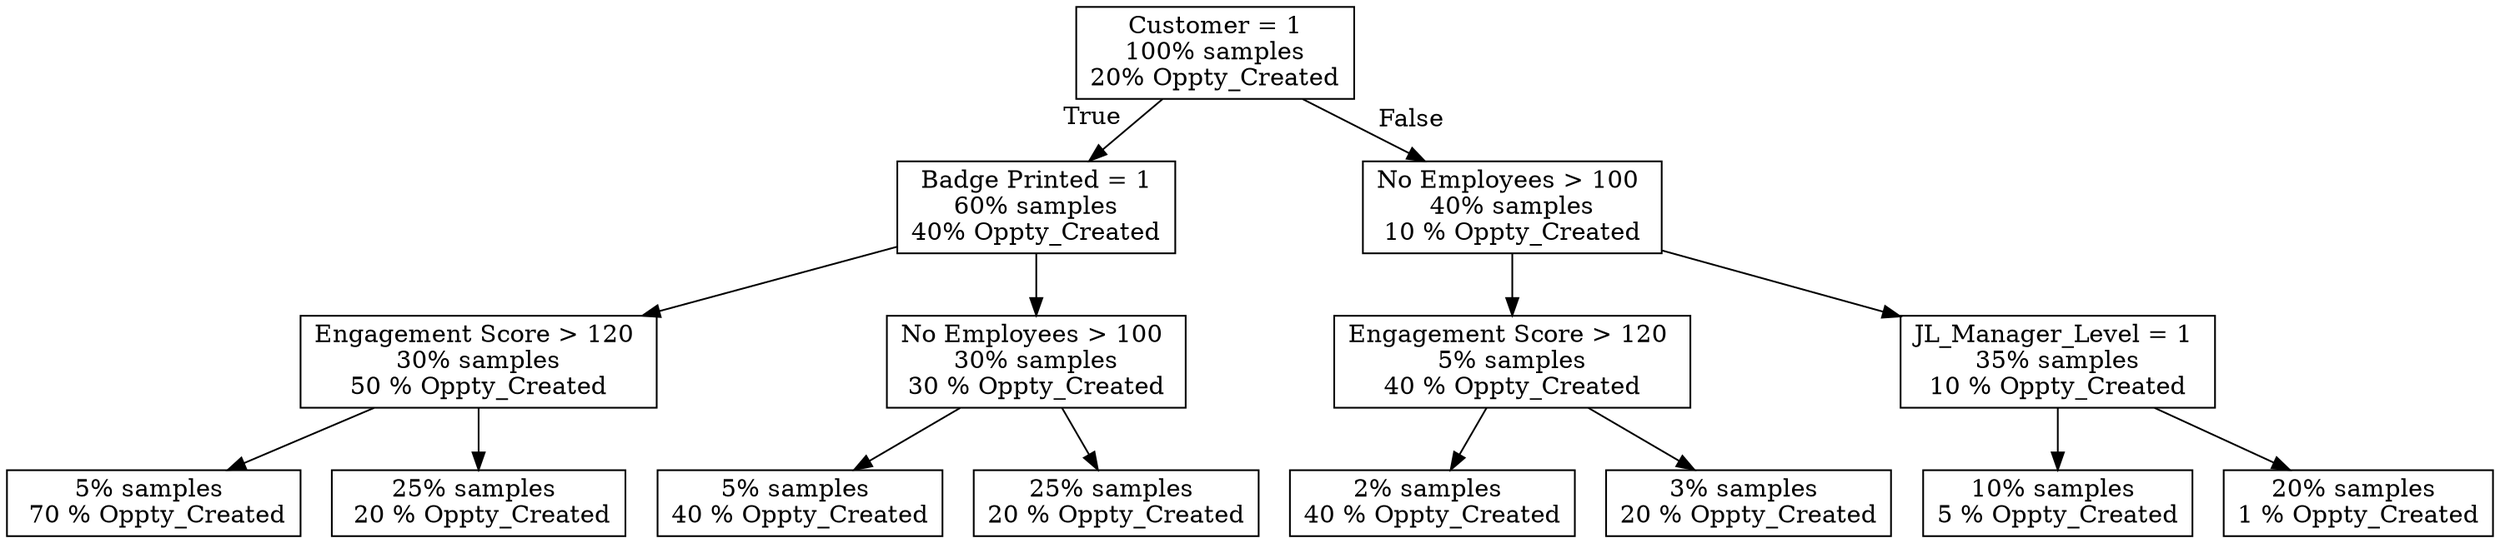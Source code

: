 digraph Tree {
node [shape=box] ;
0 [label="Customer = 1\n 100% samples \n20% Oppty_Created"] ;
1 [label="Badge Printed = 1\n 60% samples \n40% Oppty_Created"] ;
0 -> 1 [labeldistance=2.5, labelangle=45, headlabel="True"] ;
2 [label="Engagement Score > 120 \n 30% samples \n50 % Oppty_Created"] ;
1 -> 2 ;
3 [label="5% samples \n 70 % Oppty_Created"] ;
2 -> 3 ;
4 [label="25% samples \n 20 % Oppty_Created"] ;
2 -> 4 ;
5 [label="No Employees > 100 \n 30% samples \n30 % Oppty_Created"] ;
1 -> 5 ;
6 [label="5% samples \n40 % Oppty_Created"] ;
5 -> 6 ;
7 [label="25% samples \n20 % Oppty_Created"] ;
5 -> 7 ;
8 [label="No Employees > 100 \n 40% samples \n10 % Oppty_Created"] ;
0 -> 8 [labeldistance=2.5, labelangle=-45, headlabel="False"] ;
9 [label="Engagement Score > 120 \n 5% samples \n40 % Oppty_Created"] ;
8 -> 9 ;
10 [label="2% samples \n40 % Oppty_Created"] ;
9 -> 10 ;
11 [label="3% samples \n20 % Oppty_Created"] ;
9 -> 11 ;
12 [label="JL_Manager_Level = 1 \n 35% samples \n10 % Oppty_Created"] ;
8 -> 12 ;
13 [label="10% samples \n5 % Oppty_Created"] ;
12 -> 13 ;
14 [label="20% samples \n1 % Oppty_Created"] ;
12 -> 14 ;
}
